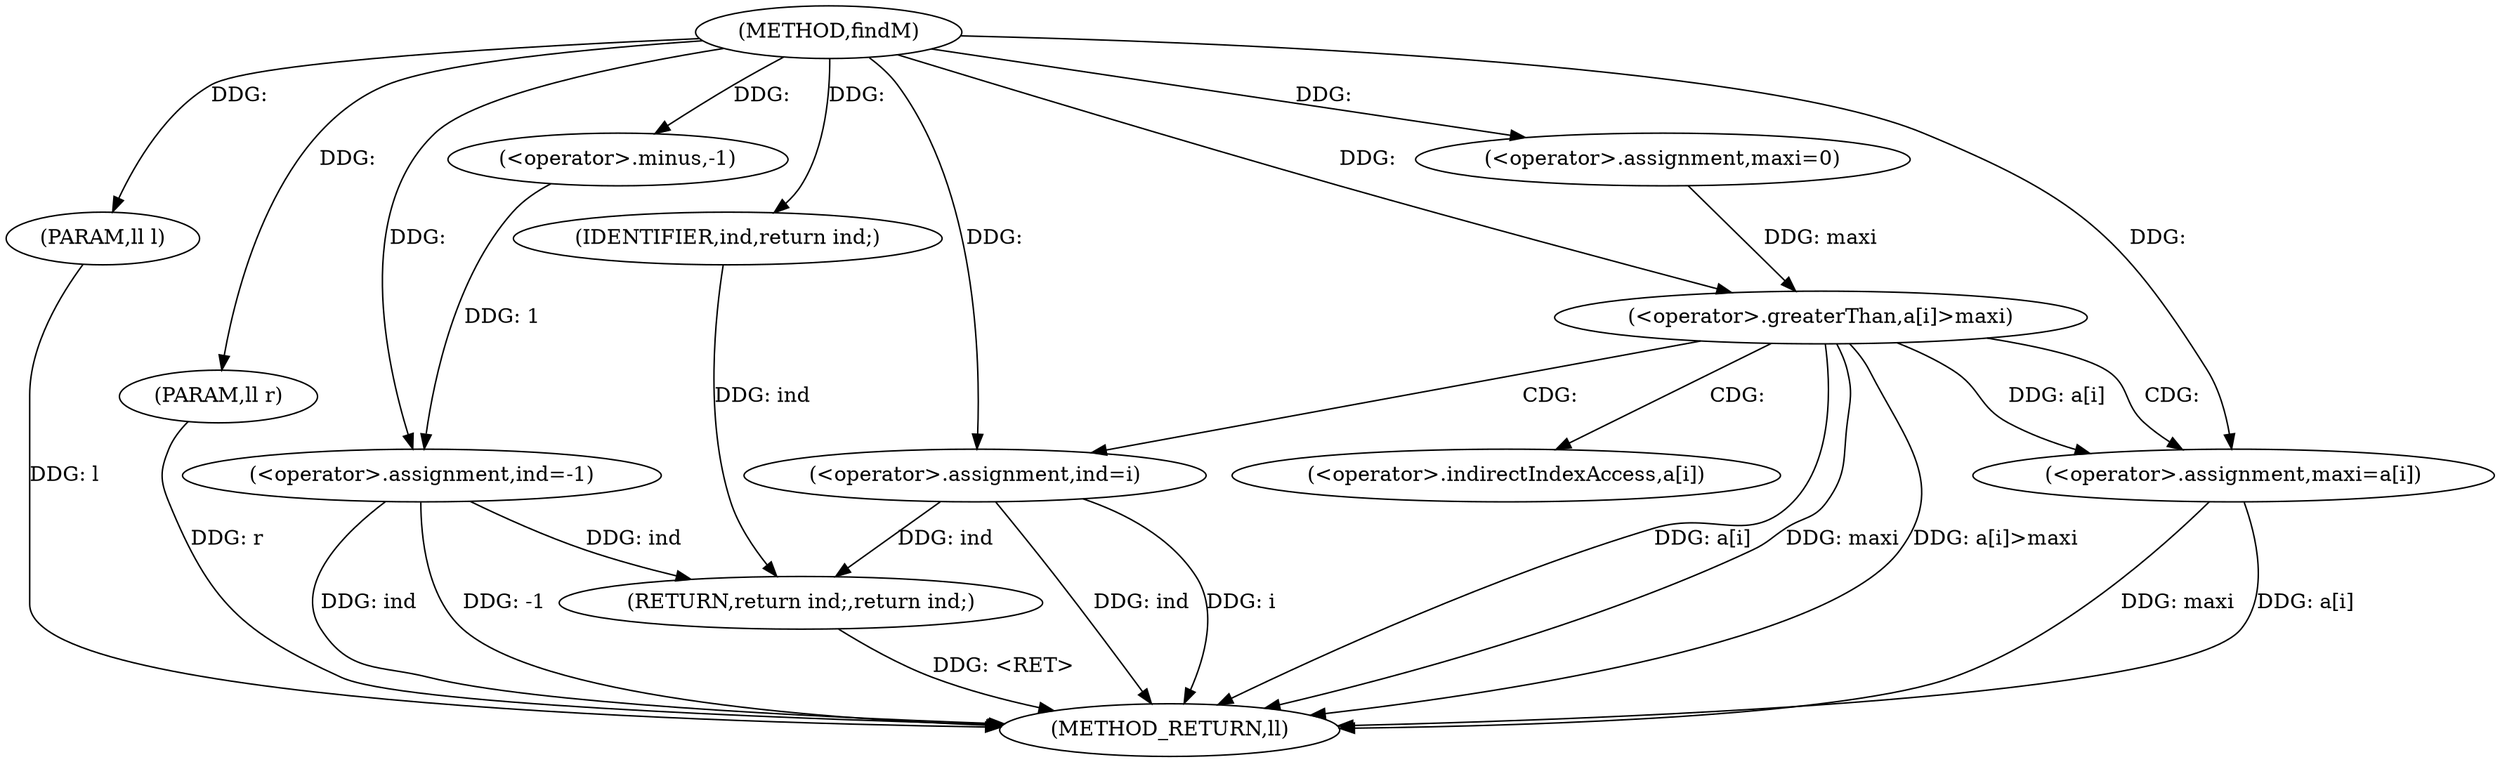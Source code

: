 digraph "findM" {  
"1000122" [label = "(METHOD,findM)" ]
"1000153" [label = "(METHOD_RETURN,ll)" ]
"1000123" [label = "(PARAM,ll l)" ]
"1000124" [label = "(PARAM,ll r)" ]
"1000127" [label = "(<operator>.assignment,maxi=0)" ]
"1000131" [label = "(<operator>.assignment,ind=-1)" ]
"1000151" [label = "(RETURN,return ind;,return ind;)" ]
"1000152" [label = "(IDENTIFIER,ind,return ind;)" ]
"1000133" [label = "(<operator>.minus,-1)" ]
"1000137" [label = "(<operator>.greaterThan,a[i]>maxi)" ]
"1000143" [label = "(<operator>.assignment,maxi=a[i])" ]
"1000148" [label = "(<operator>.assignment,ind=i)" ]
"1000145" [label = "(<operator>.indirectIndexAccess,a[i])" ]
  "1000123" -> "1000153"  [ label = "DDG: l"] 
  "1000124" -> "1000153"  [ label = "DDG: r"] 
  "1000131" -> "1000153"  [ label = "DDG: ind"] 
  "1000131" -> "1000153"  [ label = "DDG: -1"] 
  "1000137" -> "1000153"  [ label = "DDG: a[i]"] 
  "1000137" -> "1000153"  [ label = "DDG: maxi"] 
  "1000137" -> "1000153"  [ label = "DDG: a[i]>maxi"] 
  "1000143" -> "1000153"  [ label = "DDG: maxi"] 
  "1000143" -> "1000153"  [ label = "DDG: a[i]"] 
  "1000148" -> "1000153"  [ label = "DDG: ind"] 
  "1000148" -> "1000153"  [ label = "DDG: i"] 
  "1000151" -> "1000153"  [ label = "DDG: <RET>"] 
  "1000122" -> "1000123"  [ label = "DDG: "] 
  "1000122" -> "1000124"  [ label = "DDG: "] 
  "1000122" -> "1000127"  [ label = "DDG: "] 
  "1000133" -> "1000131"  [ label = "DDG: 1"] 
  "1000152" -> "1000151"  [ label = "DDG: ind"] 
  "1000131" -> "1000151"  [ label = "DDG: ind"] 
  "1000148" -> "1000151"  [ label = "DDG: ind"] 
  "1000122" -> "1000131"  [ label = "DDG: "] 
  "1000122" -> "1000152"  [ label = "DDG: "] 
  "1000122" -> "1000133"  [ label = "DDG: "] 
  "1000127" -> "1000137"  [ label = "DDG: maxi"] 
  "1000122" -> "1000137"  [ label = "DDG: "] 
  "1000137" -> "1000143"  [ label = "DDG: a[i]"] 
  "1000122" -> "1000148"  [ label = "DDG: "] 
  "1000122" -> "1000143"  [ label = "DDG: "] 
  "1000137" -> "1000148"  [ label = "CDG: "] 
  "1000137" -> "1000143"  [ label = "CDG: "] 
  "1000137" -> "1000145"  [ label = "CDG: "] 
}
